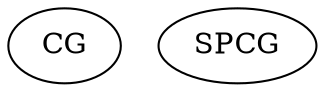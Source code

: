 /* Created by mdot for Matlab */
digraph m2html {

  CG [URL="CG.html"];
  SPCG [URL="SPCG.html"];
}